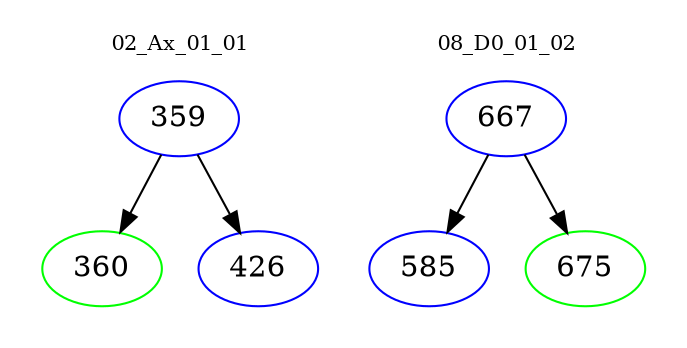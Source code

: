 digraph{
subgraph cluster_0 {
color = white
label = "02_Ax_01_01";
fontsize=10;
T0_359 [label="359", color="blue"]
T0_359 -> T0_360 [color="black"]
T0_360 [label="360", color="green"]
T0_359 -> T0_426 [color="black"]
T0_426 [label="426", color="blue"]
}
subgraph cluster_1 {
color = white
label = "08_D0_01_02";
fontsize=10;
T1_667 [label="667", color="blue"]
T1_667 -> T1_585 [color="black"]
T1_585 [label="585", color="blue"]
T1_667 -> T1_675 [color="black"]
T1_675 [label="675", color="green"]
}
}
